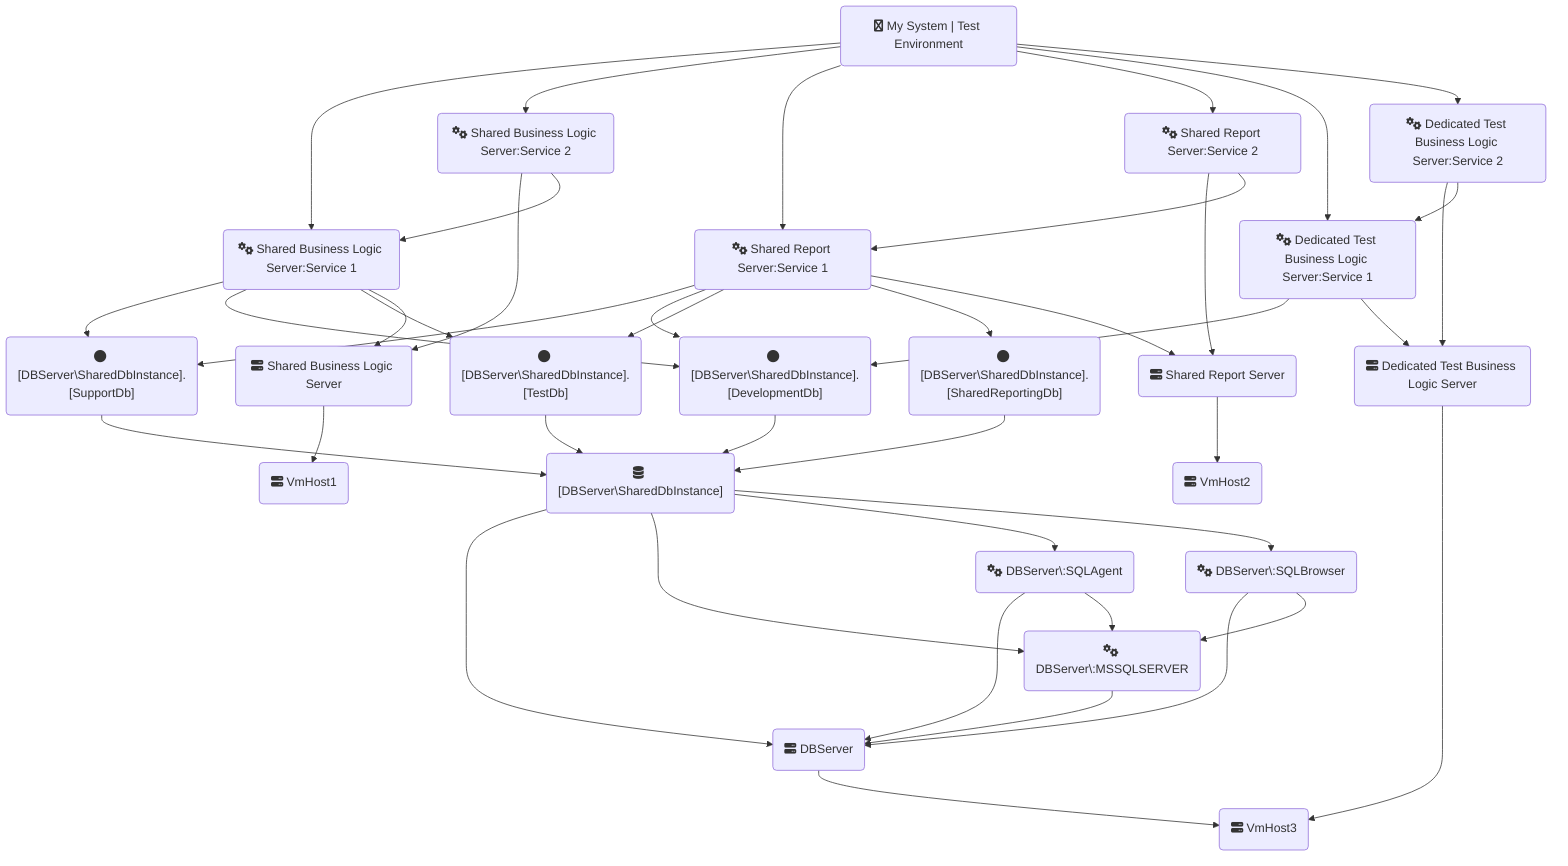 flowchart TD
    9e122290_1ec3_e711_8c5a_005056ad0002("fa:fa-creative-commons My System | Test Environment")
    82072290_1ec3_e711_8c5a_005056ad0002("fa:fa-cogs Shared Business Logic Server:Service 1")
    db052290_1ec3_e711_8c5a_005056ad0002("fa:fa-cogs Shared Business Logic Server:Service 2")
    4e112290_1ec3_e711_8c5a_005056ad0002("fa:fa-cogs Shared Report Server:Service 1")
    30122290_1ec3_e711_8c5a_005056ad0002("fa:fa-cogs Shared Report Server:Service 2")
    5e112290_1ec3_e711_8c5a_005056ad0002("fa:fa-cogs Dedicated Test Business Logic Server:Service 1")
    c1112290_1ec3_e711_8c5a_005056ad0002("fa:fa-cogs Dedicated Test Business Logic Server:Service 2")
    b7042290_1ec3_e711_8c5a_005056ad0002("fa:fa-circle [DBServer\SharedDbInstance].[SupportDb]")
    8f102290_1ec3_e711_8c5a_005056ad0002("fa:fa-circle [DBServer\SharedDbInstance].[DevelopmentDb]")
    0e102290_1ec3_e711_8c5a_005056ad0002("fa:fa-circle [DBServer\SharedDbInstance].[TestDb]")
    07132290_1ec3_e711_8c5a_005056ad0002("fa:fa-circle [DBServer\SharedDbInstance].[SharedReportingDb]")
    c7072290_1ec3_e711_8c5a_005056ad0002("fa:fa-server Shared Business Logic Server")
    ca122290_1ec3_e711_8c5a_005056ad0002("fa:fa-server Shared Report Server")
    68102290_1ec3_e711_8c5a_005056ad0002("fa:fa-server Dedicated Test Business Logic Server")
    f4112290_1ec3_e711_8c5a_005056ad0002("fa:fa-database [DBServer\SharedDbInstance]")
    d6072290_1ec3_e711_8c5a_005056ad0002("fa:fa-server DBServer")
    71082290_1ec3_e711_8c5a_005056ad0002("fa:fa-cogs DBServer\:MSSQLSERVER")
    c0102290_1ec3_e711_8c5a_005056ad0002("fa:fa-cogs DBServer\:SQLAgent")
    9a072290_1ec3_e711_8c5a_005056ad0002("fa:fa-cogs DBServer\:SQLBrowser")
    1d0a2290_1ec3_e711_8c5a_005056ad0002("fa:fa-server VmHost1")
    200a2290_1ec3_e711_8c5a_005056ad0002("fa:fa-server VmHost2")
    1c0a2290_1ec3_e711_8c5a_005056ad0002("fa:fa-server VmHost3")
    9e122290_1ec3_e711_8c5a_005056ad0002-->82072290_1ec3_e711_8c5a_005056ad0002
    9e122290_1ec3_e711_8c5a_005056ad0002-->db052290_1ec3_e711_8c5a_005056ad0002
    9e122290_1ec3_e711_8c5a_005056ad0002-->4e112290_1ec3_e711_8c5a_005056ad0002
    9e122290_1ec3_e711_8c5a_005056ad0002-->30122290_1ec3_e711_8c5a_005056ad0002
    9e122290_1ec3_e711_8c5a_005056ad0002-->5e112290_1ec3_e711_8c5a_005056ad0002
    9e122290_1ec3_e711_8c5a_005056ad0002-->c1112290_1ec3_e711_8c5a_005056ad0002
    82072290_1ec3_e711_8c5a_005056ad0002-->b7042290_1ec3_e711_8c5a_005056ad0002
    82072290_1ec3_e711_8c5a_005056ad0002-->8f102290_1ec3_e711_8c5a_005056ad0002
    82072290_1ec3_e711_8c5a_005056ad0002-->0e102290_1ec3_e711_8c5a_005056ad0002
    82072290_1ec3_e711_8c5a_005056ad0002-->c7072290_1ec3_e711_8c5a_005056ad0002
    db052290_1ec3_e711_8c5a_005056ad0002-->c7072290_1ec3_e711_8c5a_005056ad0002
    db052290_1ec3_e711_8c5a_005056ad0002-->82072290_1ec3_e711_8c5a_005056ad0002
    4e112290_1ec3_e711_8c5a_005056ad0002-->b7042290_1ec3_e711_8c5a_005056ad0002
    4e112290_1ec3_e711_8c5a_005056ad0002-->8f102290_1ec3_e711_8c5a_005056ad0002
    4e112290_1ec3_e711_8c5a_005056ad0002-->0e102290_1ec3_e711_8c5a_005056ad0002
    4e112290_1ec3_e711_8c5a_005056ad0002-->07132290_1ec3_e711_8c5a_005056ad0002
    4e112290_1ec3_e711_8c5a_005056ad0002-->ca122290_1ec3_e711_8c5a_005056ad0002
    30122290_1ec3_e711_8c5a_005056ad0002-->ca122290_1ec3_e711_8c5a_005056ad0002
    30122290_1ec3_e711_8c5a_005056ad0002-->4e112290_1ec3_e711_8c5a_005056ad0002
    5e112290_1ec3_e711_8c5a_005056ad0002-->8f102290_1ec3_e711_8c5a_005056ad0002
    5e112290_1ec3_e711_8c5a_005056ad0002-->68102290_1ec3_e711_8c5a_005056ad0002
    c1112290_1ec3_e711_8c5a_005056ad0002-->68102290_1ec3_e711_8c5a_005056ad0002
    c1112290_1ec3_e711_8c5a_005056ad0002-->5e112290_1ec3_e711_8c5a_005056ad0002
    b7042290_1ec3_e711_8c5a_005056ad0002-->f4112290_1ec3_e711_8c5a_005056ad0002
    8f102290_1ec3_e711_8c5a_005056ad0002-->f4112290_1ec3_e711_8c5a_005056ad0002
    0e102290_1ec3_e711_8c5a_005056ad0002-->f4112290_1ec3_e711_8c5a_005056ad0002
    07132290_1ec3_e711_8c5a_005056ad0002-->f4112290_1ec3_e711_8c5a_005056ad0002
    c7072290_1ec3_e711_8c5a_005056ad0002-->1d0a2290_1ec3_e711_8c5a_005056ad0002
    ca122290_1ec3_e711_8c5a_005056ad0002-->200a2290_1ec3_e711_8c5a_005056ad0002
    68102290_1ec3_e711_8c5a_005056ad0002-->1c0a2290_1ec3_e711_8c5a_005056ad0002
    f4112290_1ec3_e711_8c5a_005056ad0002-->d6072290_1ec3_e711_8c5a_005056ad0002
    f4112290_1ec3_e711_8c5a_005056ad0002-->71082290_1ec3_e711_8c5a_005056ad0002
    f4112290_1ec3_e711_8c5a_005056ad0002-->c0102290_1ec3_e711_8c5a_005056ad0002
    f4112290_1ec3_e711_8c5a_005056ad0002-->9a072290_1ec3_e711_8c5a_005056ad0002
    d6072290_1ec3_e711_8c5a_005056ad0002-->1c0a2290_1ec3_e711_8c5a_005056ad0002
    71082290_1ec3_e711_8c5a_005056ad0002-->d6072290_1ec3_e711_8c5a_005056ad0002
    c0102290_1ec3_e711_8c5a_005056ad0002-->d6072290_1ec3_e711_8c5a_005056ad0002
    c0102290_1ec3_e711_8c5a_005056ad0002-->71082290_1ec3_e711_8c5a_005056ad0002
    9a072290_1ec3_e711_8c5a_005056ad0002-->d6072290_1ec3_e711_8c5a_005056ad0002
    9a072290_1ec3_e711_8c5a_005056ad0002-->71082290_1ec3_e711_8c5a_005056ad0002
